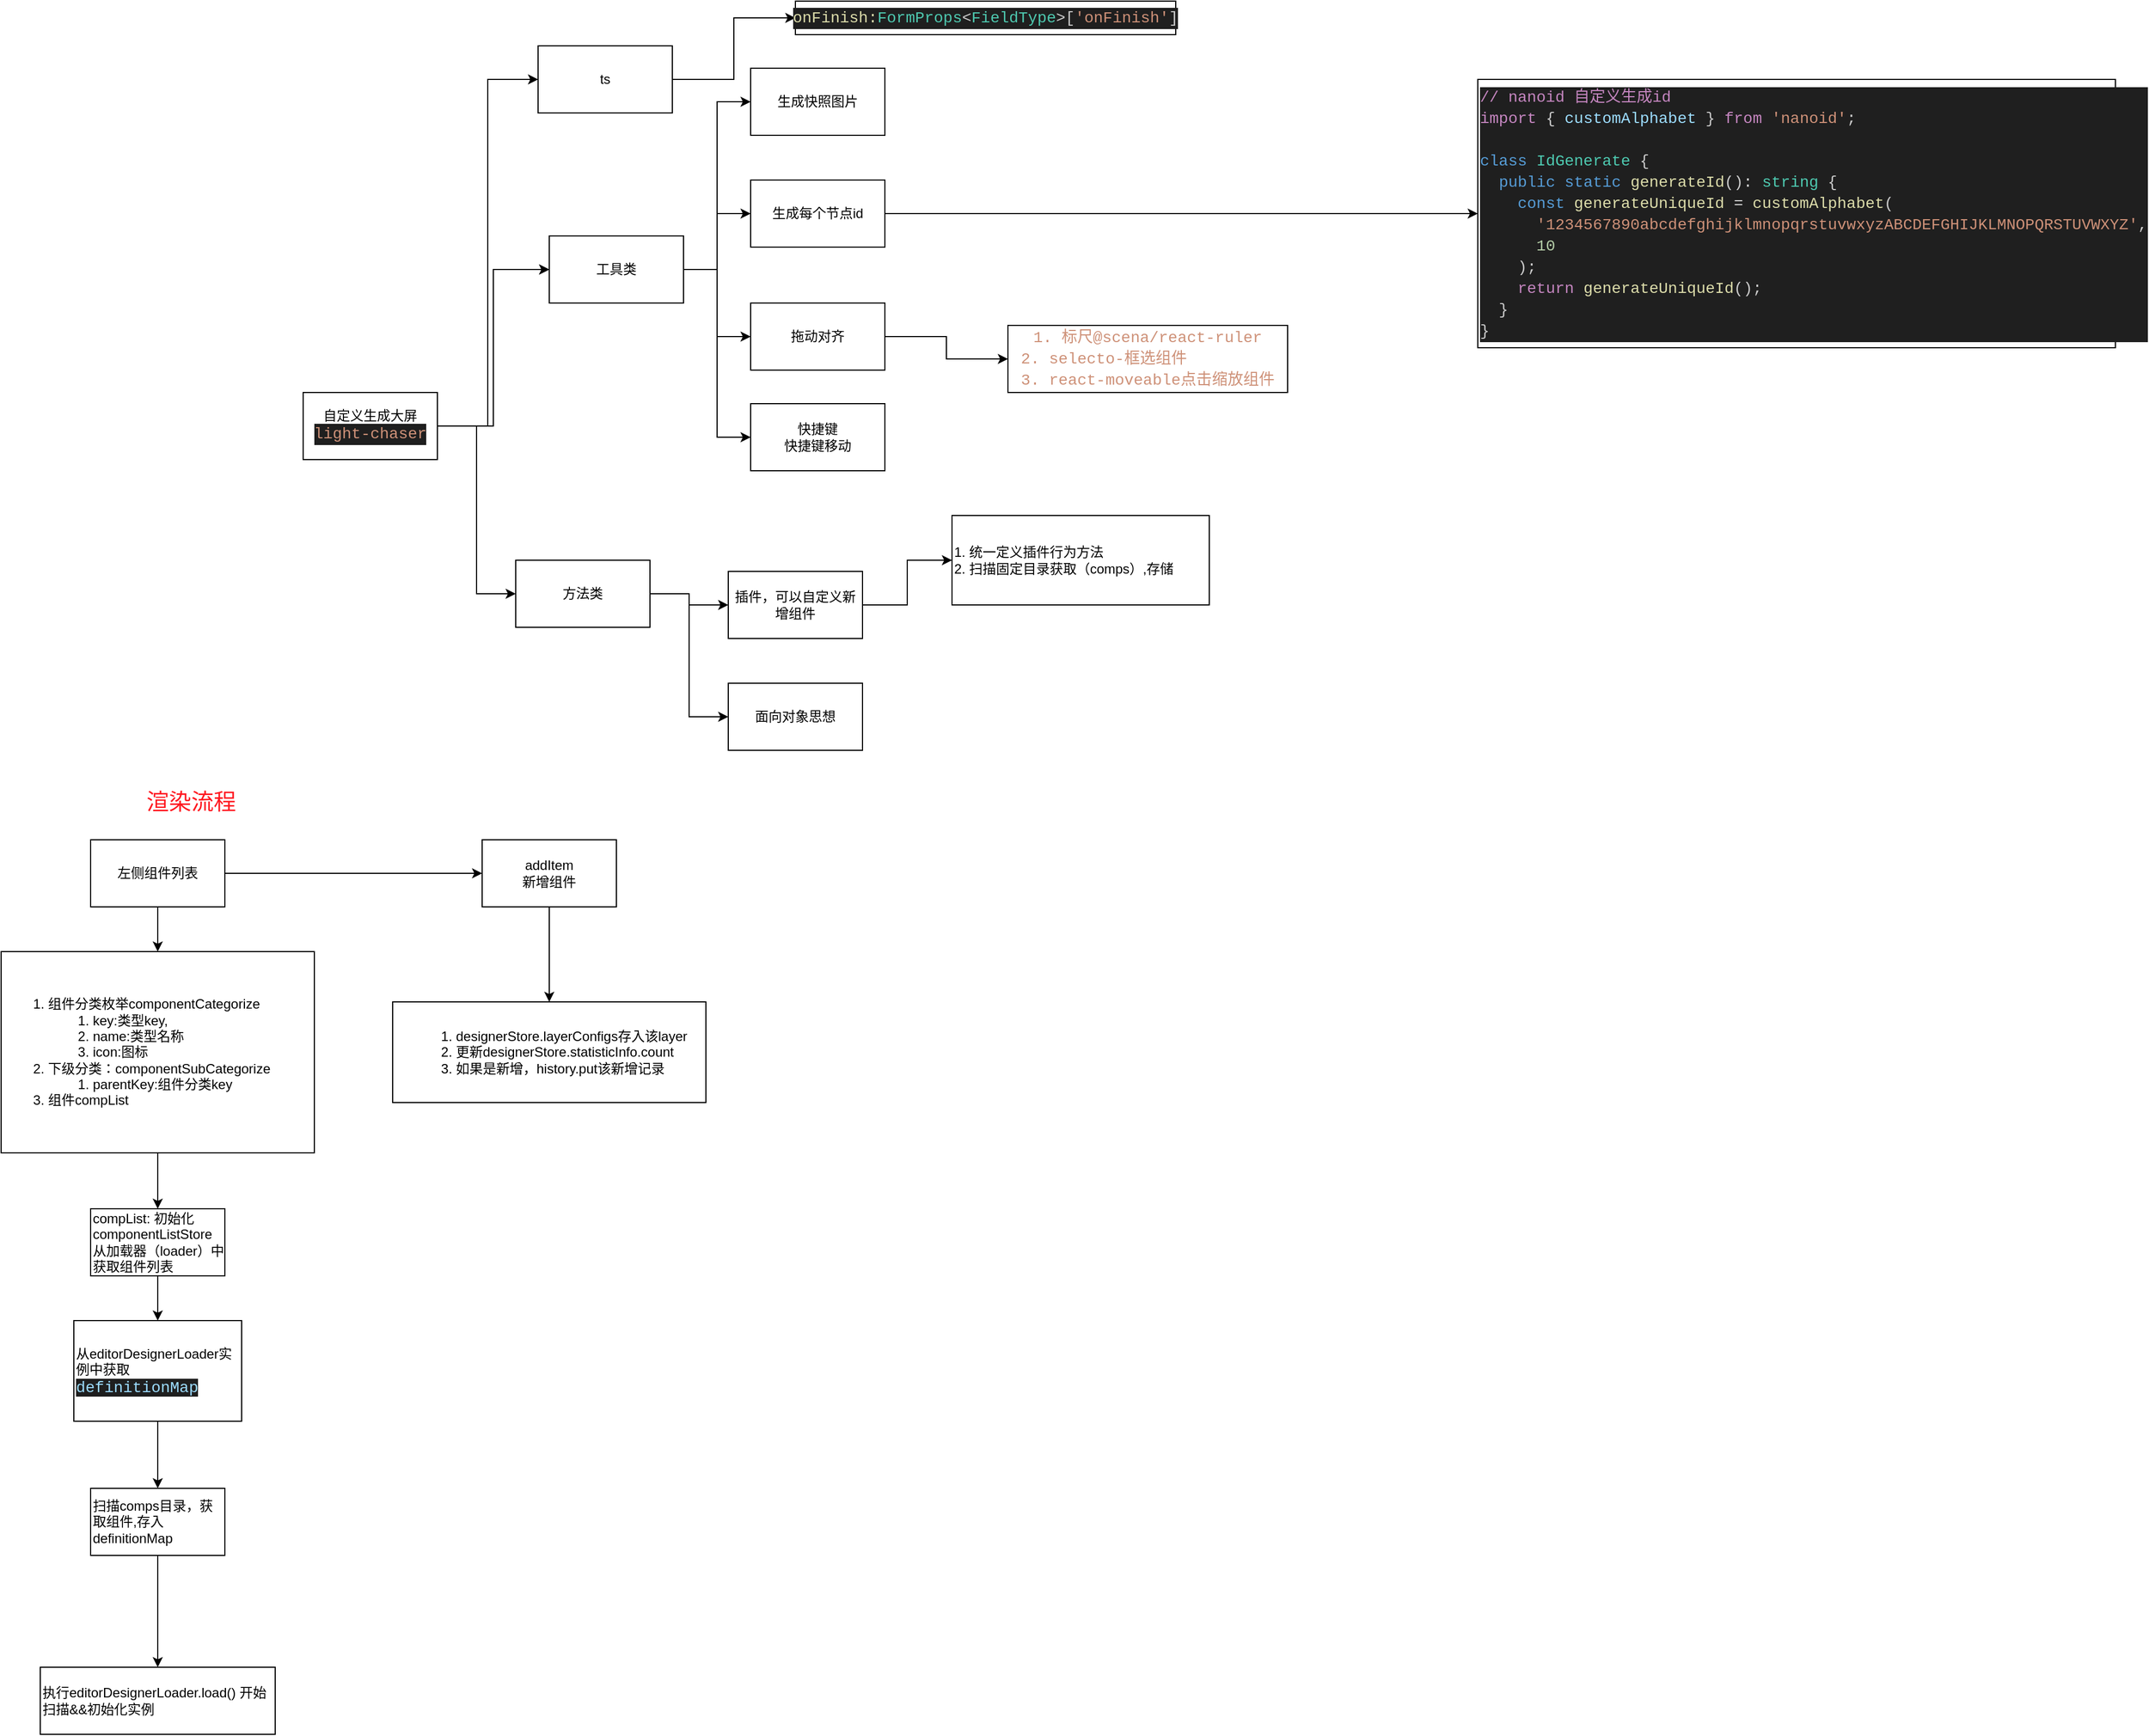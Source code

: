 <mxfile version="24.2.2" type="github">
  <diagram name="第 1 页" id="xjVnb_RPWGceHSpKGE1W">
    <mxGraphModel dx="2183" dy="728" grid="1" gridSize="10" guides="1" tooltips="1" connect="1" arrows="1" fold="1" page="1" pageScale="1" pageWidth="827" pageHeight="1169" math="0" shadow="0">
      <root>
        <mxCell id="0" />
        <mxCell id="1" parent="0" />
        <mxCell id="zaRD39al7ec1TVudplAO-4" value="&lt;div style=&quot;background-color: rgb(31, 31, 31); font-family: Consolas, &amp;quot;Courier New&amp;quot;, monospace; font-size: 14px; line-height: 19px; white-space: pre;&quot;&gt;&lt;div style=&quot;&quot;&gt;&lt;font color=&quot;#c586c0&quot;&gt;// nanoid 自定义生成id&lt;/font&gt;&lt;/div&gt;&lt;div style=&quot;color: rgb(204, 204, 204);&quot;&gt;&lt;span style=&quot;color: #c586c0;&quot;&gt;import&lt;/span&gt; { &lt;span style=&quot;color: #9cdcfe;&quot;&gt;customAlphabet&lt;/span&gt; } &lt;span style=&quot;color: #c586c0;&quot;&gt;from&lt;/span&gt; &lt;span style=&quot;color: #ce9178;&quot;&gt;&#39;nanoid&#39;&lt;/span&gt;;&lt;/div&gt;&lt;font color=&quot;#cccccc&quot;&gt;&lt;br&gt;&lt;/font&gt;&lt;div style=&quot;color: rgb(204, 204, 204);&quot;&gt;&lt;span style=&quot;color: #569cd6;&quot;&gt;class&lt;/span&gt; &lt;span style=&quot;color: #4ec9b0;&quot;&gt;IdGenerate&lt;/span&gt; {&lt;/div&gt;&lt;div style=&quot;color: rgb(204, 204, 204);&quot;&gt;&amp;nbsp; &lt;span style=&quot;color: #569cd6;&quot;&gt;public&lt;/span&gt; &lt;span style=&quot;color: #569cd6;&quot;&gt;static&lt;/span&gt; &lt;span style=&quot;color: #dcdcaa;&quot;&gt;generateId&lt;/span&gt;()&lt;span style=&quot;color: #d4d4d4;&quot;&gt;:&lt;/span&gt; &lt;span style=&quot;color: #4ec9b0;&quot;&gt;string&lt;/span&gt; {&lt;/div&gt;&lt;div style=&quot;color: rgb(204, 204, 204);&quot;&gt;&amp;nbsp; &amp;nbsp; &lt;span style=&quot;color: #569cd6;&quot;&gt;const&lt;/span&gt; &lt;span style=&quot;color: #dcdcaa;&quot;&gt;generateUniqueId&lt;/span&gt; &lt;span style=&quot;color: #d4d4d4;&quot;&gt;=&lt;/span&gt; &lt;span style=&quot;color: #dcdcaa;&quot;&gt;customAlphabet&lt;/span&gt;(&lt;/div&gt;&lt;div style=&quot;color: rgb(204, 204, 204);&quot;&gt;&amp;nbsp; &amp;nbsp; &amp;nbsp; &lt;span style=&quot;color: #ce9178;&quot;&gt;&#39;1234567890abcdefghijklmnopqrstuvwxyzABCDEFGHIJKLMNOPQRSTUVWXYZ&#39;&lt;/span&gt;,&lt;/div&gt;&lt;div style=&quot;color: rgb(204, 204, 204);&quot;&gt;&amp;nbsp; &amp;nbsp; &amp;nbsp; &lt;span style=&quot;color: #b5cea8;&quot;&gt;10&lt;/span&gt;&lt;/div&gt;&lt;div style=&quot;color: rgb(204, 204, 204);&quot;&gt;&amp;nbsp; &amp;nbsp; );&lt;/div&gt;&lt;div style=&quot;color: rgb(204, 204, 204);&quot;&gt;&amp;nbsp; &amp;nbsp; &lt;span style=&quot;color: #c586c0;&quot;&gt;return&lt;/span&gt; &lt;span style=&quot;color: #dcdcaa;&quot;&gt;generateUniqueId&lt;/span&gt;();&lt;/div&gt;&lt;div style=&quot;color: rgb(204, 204, 204);&quot;&gt;&amp;nbsp; }&lt;/div&gt;&lt;div style=&quot;color: rgb(204, 204, 204);&quot;&gt;}&lt;/div&gt;&lt;/div&gt;" style="rounded=0;whiteSpace=wrap;html=1;fillStyle=dashed;align=left;" parent="1" vertex="1">
          <mxGeometry x="550" y="80" width="570" height="240" as="geometry" />
        </mxCell>
        <mxCell id="zaRD39al7ec1TVudplAO-10" style="edgeStyle=orthogonalEdgeStyle;rounded=0;orthogonalLoop=1;jettySize=auto;html=1;exitX=1;exitY=0.5;exitDx=0;exitDy=0;" parent="1" source="zaRD39al7ec1TVudplAO-5" target="zaRD39al7ec1TVudplAO-4" edge="1">
          <mxGeometry relative="1" as="geometry" />
        </mxCell>
        <mxCell id="zaRD39al7ec1TVudplAO-5" value="生成每个节点id" style="rounded=0;whiteSpace=wrap;html=1;" parent="1" vertex="1">
          <mxGeometry x="-100" y="170" width="120" height="60" as="geometry" />
        </mxCell>
        <mxCell id="VB5z-NFvOd_WM_3Mc0_m-7" style="edgeStyle=orthogonalEdgeStyle;rounded=0;orthogonalLoop=1;jettySize=auto;html=1;exitX=1;exitY=0.5;exitDx=0;exitDy=0;entryX=0;entryY=0.5;entryDx=0;entryDy=0;" parent="1" source="zaRD39al7ec1TVudplAO-6" target="VB5z-NFvOd_WM_3Mc0_m-5" edge="1">
          <mxGeometry relative="1" as="geometry" />
        </mxCell>
        <mxCell id="VB5z-NFvOd_WM_3Mc0_m-8" style="edgeStyle=orthogonalEdgeStyle;rounded=0;orthogonalLoop=1;jettySize=auto;html=1;exitX=1;exitY=0.5;exitDx=0;exitDy=0;entryX=0;entryY=0.5;entryDx=0;entryDy=0;" parent="1" source="zaRD39al7ec1TVudplAO-6" target="VB5z-NFvOd_WM_3Mc0_m-6" edge="1">
          <mxGeometry relative="1" as="geometry" />
        </mxCell>
        <mxCell id="VB5z-NFvOd_WM_3Mc0_m-16" style="edgeStyle=orthogonalEdgeStyle;rounded=0;orthogonalLoop=1;jettySize=auto;html=1;exitX=1;exitY=0.5;exitDx=0;exitDy=0;entryX=0;entryY=0.5;entryDx=0;entryDy=0;" parent="1" source="zaRD39al7ec1TVudplAO-6" target="VB5z-NFvOd_WM_3Mc0_m-13" edge="1">
          <mxGeometry relative="1" as="geometry" />
        </mxCell>
        <mxCell id="VB5z-NFvOd_WM_3Mc0_m-18" style="edgeStyle=orthogonalEdgeStyle;rounded=0;orthogonalLoop=1;jettySize=auto;html=1;exitX=1;exitY=0.5;exitDx=0;exitDy=0;entryX=0;entryY=0.5;entryDx=0;entryDy=0;" parent="1" source="VB5z-NFvOd_WM_3Mc0_m-5" target="VB5z-NFvOd_WM_3Mc0_m-17" edge="1">
          <mxGeometry relative="1" as="geometry" />
        </mxCell>
        <mxCell id="zaRD39al7ec1TVudplAO-6" value="自定义生成大屏&lt;br&gt;&lt;div style=&quot;color: rgb(204, 204, 204); background-color: rgb(31, 31, 31); font-family: Consolas, &amp;quot;Courier New&amp;quot;, monospace; font-size: 14px; line-height: 19px; white-space: pre;&quot;&gt;&lt;span style=&quot;color: #ce9178;&quot;&gt;light-chaser&lt;/span&gt;&lt;/div&gt;" style="rounded=0;whiteSpace=wrap;html=1;" parent="1" vertex="1">
          <mxGeometry x="-500" y="360" width="120" height="60" as="geometry" />
        </mxCell>
        <mxCell id="d37GSe6GkC_IbFh2dY1r-18" value="" style="edgeStyle=orthogonalEdgeStyle;rounded=0;orthogonalLoop=1;jettySize=auto;html=1;" edge="1" parent="1" source="VB5z-NFvOd_WM_3Mc0_m-2" target="d37GSe6GkC_IbFh2dY1r-17">
          <mxGeometry relative="1" as="geometry" />
        </mxCell>
        <mxCell id="VB5z-NFvOd_WM_3Mc0_m-2" value="拖动对齐" style="rounded=0;whiteSpace=wrap;html=1;" parent="1" vertex="1">
          <mxGeometry x="-100" y="280" width="120" height="60" as="geometry" />
        </mxCell>
        <mxCell id="d37GSe6GkC_IbFh2dY1r-20" value="" style="edgeStyle=orthogonalEdgeStyle;rounded=0;orthogonalLoop=1;jettySize=auto;html=1;" edge="1" parent="1" source="VB5z-NFvOd_WM_3Mc0_m-3" target="d37GSe6GkC_IbFh2dY1r-19">
          <mxGeometry relative="1" as="geometry" />
        </mxCell>
        <mxCell id="VB5z-NFvOd_WM_3Mc0_m-3" value="插件，可以自定义新增组件" style="rounded=0;whiteSpace=wrap;html=1;" parent="1" vertex="1">
          <mxGeometry x="-120" y="520" width="120" height="60" as="geometry" />
        </mxCell>
        <mxCell id="VB5z-NFvOd_WM_3Mc0_m-4" value="面向对象思想" style="rounded=0;whiteSpace=wrap;html=1;" parent="1" vertex="1">
          <mxGeometry x="-120" y="620" width="120" height="60" as="geometry" />
        </mxCell>
        <mxCell id="VB5z-NFvOd_WM_3Mc0_m-9" style="edgeStyle=orthogonalEdgeStyle;rounded=0;orthogonalLoop=1;jettySize=auto;html=1;exitX=1;exitY=0.5;exitDx=0;exitDy=0;entryX=0;entryY=0.5;entryDx=0;entryDy=0;" parent="1" source="VB5z-NFvOd_WM_3Mc0_m-5" target="zaRD39al7ec1TVudplAO-5" edge="1">
          <mxGeometry relative="1" as="geometry" />
        </mxCell>
        <mxCell id="VB5z-NFvOd_WM_3Mc0_m-10" style="edgeStyle=orthogonalEdgeStyle;rounded=0;orthogonalLoop=1;jettySize=auto;html=1;exitX=1;exitY=0.5;exitDx=0;exitDy=0;entryX=0;entryY=0.5;entryDx=0;entryDy=0;" parent="1" source="VB5z-NFvOd_WM_3Mc0_m-5" target="VB5z-NFvOd_WM_3Mc0_m-2" edge="1">
          <mxGeometry relative="1" as="geometry" />
        </mxCell>
        <mxCell id="VB5z-NFvOd_WM_3Mc0_m-11" style="edgeStyle=orthogonalEdgeStyle;rounded=0;orthogonalLoop=1;jettySize=auto;html=1;exitX=1;exitY=0.5;exitDx=0;exitDy=0;entryX=0;entryY=0.5;entryDx=0;entryDy=0;" parent="1" source="VB5z-NFvOd_WM_3Mc0_m-6" target="VB5z-NFvOd_WM_3Mc0_m-3" edge="1">
          <mxGeometry relative="1" as="geometry" />
        </mxCell>
        <mxCell id="VB5z-NFvOd_WM_3Mc0_m-12" style="edgeStyle=orthogonalEdgeStyle;rounded=0;orthogonalLoop=1;jettySize=auto;html=1;exitX=1;exitY=0.5;exitDx=0;exitDy=0;entryX=0;entryY=0.5;entryDx=0;entryDy=0;" parent="1" source="VB5z-NFvOd_WM_3Mc0_m-6" target="VB5z-NFvOd_WM_3Mc0_m-4" edge="1">
          <mxGeometry relative="1" as="geometry" />
        </mxCell>
        <mxCell id="VB5z-NFvOd_WM_3Mc0_m-6" value="方法类" style="rounded=0;whiteSpace=wrap;html=1;" parent="1" vertex="1">
          <mxGeometry x="-310" y="510" width="120" height="60" as="geometry" />
        </mxCell>
        <mxCell id="VB5z-NFvOd_WM_3Mc0_m-15" style="edgeStyle=orthogonalEdgeStyle;rounded=0;orthogonalLoop=1;jettySize=auto;html=1;exitX=1;exitY=0.5;exitDx=0;exitDy=0;entryX=0;entryY=0.5;entryDx=0;entryDy=0;" parent="1" source="VB5z-NFvOd_WM_3Mc0_m-13" target="VB5z-NFvOd_WM_3Mc0_m-14" edge="1">
          <mxGeometry relative="1" as="geometry" />
        </mxCell>
        <mxCell id="VB5z-NFvOd_WM_3Mc0_m-13" value="ts" style="rounded=0;whiteSpace=wrap;html=1;" parent="1" vertex="1">
          <mxGeometry x="-290" y="50" width="120" height="60" as="geometry" />
        </mxCell>
        <mxCell id="VB5z-NFvOd_WM_3Mc0_m-14" value="&lt;div style=&quot;color: rgb(204, 204, 204); background-color: rgb(31, 31, 31); font-family: Consolas, &amp;quot;Courier New&amp;quot;, monospace; font-size: 14px; line-height: 19px; white-space: pre;&quot;&gt;&lt;span style=&quot;color: rgb(220, 220, 170);&quot;&gt;onFinish:&lt;/span&gt;&lt;span style=&quot;color: #4ec9b0;&quot;&gt;FormProps&lt;/span&gt;&amp;lt;&lt;span style=&quot;color: #4ec9b0;&quot;&gt;FieldType&lt;/span&gt;&amp;gt;[&lt;span style=&quot;color: #ce9178;&quot;&gt;&#39;onFinish&#39;&lt;/span&gt;]&lt;/div&gt;" style="rounded=0;whiteSpace=wrap;html=1;" parent="1" vertex="1">
          <mxGeometry x="-60" y="10" width="340" height="30" as="geometry" />
        </mxCell>
        <mxCell id="VB5z-NFvOd_WM_3Mc0_m-17" value="生成快照图片" style="rounded=0;whiteSpace=wrap;html=1;" parent="1" vertex="1">
          <mxGeometry x="-100" y="70" width="120" height="60" as="geometry" />
        </mxCell>
        <mxCell id="VB5z-NFvOd_WM_3Mc0_m-19" value="" style="edgeStyle=orthogonalEdgeStyle;rounded=0;orthogonalLoop=1;jettySize=auto;html=1;exitX=1;exitY=0.5;exitDx=0;exitDy=0;entryX=0;entryY=0.5;entryDx=0;entryDy=0;" parent="1" source="zaRD39al7ec1TVudplAO-6" target="VB5z-NFvOd_WM_3Mc0_m-5" edge="1">
          <mxGeometry relative="1" as="geometry">
            <mxPoint x="-380" y="390" as="sourcePoint" />
            <mxPoint x="-100" y="100" as="targetPoint" />
          </mxGeometry>
        </mxCell>
        <mxCell id="VB5z-NFvOd_WM_3Mc0_m-21" style="edgeStyle=orthogonalEdgeStyle;rounded=0;orthogonalLoop=1;jettySize=auto;html=1;exitX=1;exitY=0.5;exitDx=0;exitDy=0;entryX=0;entryY=0.5;entryDx=0;entryDy=0;" parent="1" source="VB5z-NFvOd_WM_3Mc0_m-5" target="VB5z-NFvOd_WM_3Mc0_m-20" edge="1">
          <mxGeometry relative="1" as="geometry" />
        </mxCell>
        <mxCell id="VB5z-NFvOd_WM_3Mc0_m-5" value="工具类" style="rounded=0;whiteSpace=wrap;html=1;" parent="1" vertex="1">
          <mxGeometry x="-280" y="220" width="120" height="60" as="geometry" />
        </mxCell>
        <mxCell id="VB5z-NFvOd_WM_3Mc0_m-20" value="快捷键&lt;br&gt;快捷键移动" style="rounded=0;whiteSpace=wrap;html=1;" parent="1" vertex="1">
          <mxGeometry x="-100" y="370" width="120" height="60" as="geometry" />
        </mxCell>
        <mxCell id="d37GSe6GkC_IbFh2dY1r-1" value="&lt;font color=&quot;#ff171f&quot; style=&quot;font-size: 20px;&quot;&gt;渲染流程&lt;/font&gt;" style="text;html=1;align=center;verticalAlign=middle;whiteSpace=wrap;rounded=0;" vertex="1" parent="1">
          <mxGeometry x="-660" y="710" width="120" height="30" as="geometry" />
        </mxCell>
        <mxCell id="d37GSe6GkC_IbFh2dY1r-4" value="" style="edgeStyle=orthogonalEdgeStyle;rounded=0;orthogonalLoop=1;jettySize=auto;html=1;" edge="1" parent="1" source="d37GSe6GkC_IbFh2dY1r-2" target="d37GSe6GkC_IbFh2dY1r-3">
          <mxGeometry relative="1" as="geometry" />
        </mxCell>
        <mxCell id="d37GSe6GkC_IbFh2dY1r-14" value="" style="edgeStyle=orthogonalEdgeStyle;rounded=0;orthogonalLoop=1;jettySize=auto;html=1;" edge="1" parent="1" source="d37GSe6GkC_IbFh2dY1r-2" target="d37GSe6GkC_IbFh2dY1r-13">
          <mxGeometry relative="1" as="geometry" />
        </mxCell>
        <mxCell id="d37GSe6GkC_IbFh2dY1r-2" value="左侧组件列表" style="rounded=0;whiteSpace=wrap;html=1;" vertex="1" parent="1">
          <mxGeometry x="-690" y="760" width="120" height="60" as="geometry" />
        </mxCell>
        <mxCell id="d37GSe6GkC_IbFh2dY1r-6" value="" style="edgeStyle=orthogonalEdgeStyle;rounded=0;orthogonalLoop=1;jettySize=auto;html=1;" edge="1" parent="1" source="d37GSe6GkC_IbFh2dY1r-3" target="d37GSe6GkC_IbFh2dY1r-5">
          <mxGeometry relative="1" as="geometry" />
        </mxCell>
        <mxCell id="d37GSe6GkC_IbFh2dY1r-3" value="&lt;ol&gt;&lt;li&gt;组件分类枚举componentCategorize&lt;/li&gt;&lt;ol&gt;&lt;li&gt;key:类型key,&lt;/li&gt;&lt;li&gt;name:类型名称&lt;/li&gt;&lt;li&gt;icon:图标&lt;/li&gt;&lt;/ol&gt;&lt;li&gt;&lt;span style=&quot;background-color: initial;&quot;&gt;下级分类：componentSubCategorize&lt;/span&gt;&lt;/li&gt;&lt;ol&gt;&lt;li&gt;parentKey:组件分类key&lt;/li&gt;&lt;/ol&gt;&lt;li&gt;组件compList&lt;/li&gt;&lt;/ol&gt;" style="whiteSpace=wrap;html=1;rounded=0;align=left;" vertex="1" parent="1">
          <mxGeometry x="-770" y="860" width="280" height="180" as="geometry" />
        </mxCell>
        <mxCell id="d37GSe6GkC_IbFh2dY1r-8" value="" style="edgeStyle=orthogonalEdgeStyle;rounded=0;orthogonalLoop=1;jettySize=auto;html=1;" edge="1" parent="1" source="d37GSe6GkC_IbFh2dY1r-5" target="d37GSe6GkC_IbFh2dY1r-7">
          <mxGeometry relative="1" as="geometry" />
        </mxCell>
        <mxCell id="d37GSe6GkC_IbFh2dY1r-5" value="compList: 初始化componentListStore&lt;br&gt;从加载器（loader）中获取组件列表" style="whiteSpace=wrap;html=1;align=left;rounded=0;" vertex="1" parent="1">
          <mxGeometry x="-690" y="1090" width="120" height="60" as="geometry" />
        </mxCell>
        <mxCell id="d37GSe6GkC_IbFh2dY1r-10" value="" style="edgeStyle=orthogonalEdgeStyle;rounded=0;orthogonalLoop=1;jettySize=auto;html=1;" edge="1" parent="1" source="d37GSe6GkC_IbFh2dY1r-7" target="d37GSe6GkC_IbFh2dY1r-9">
          <mxGeometry relative="1" as="geometry" />
        </mxCell>
        <mxCell id="d37GSe6GkC_IbFh2dY1r-7" value="从editorDesignerLoader实例中获取&lt;span style=&quot;color: rgb(156, 220, 254); background-color: rgb(31, 31, 31); font-family: Consolas, &amp;quot;Courier New&amp;quot;, monospace; font-size: 14px; white-space: pre;&quot;&gt;definitionMap&lt;/span&gt;" style="whiteSpace=wrap;html=1;align=left;rounded=0;" vertex="1" parent="1">
          <mxGeometry x="-705" y="1190" width="150" height="90" as="geometry" />
        </mxCell>
        <mxCell id="d37GSe6GkC_IbFh2dY1r-12" value="" style="edgeStyle=orthogonalEdgeStyle;rounded=0;orthogonalLoop=1;jettySize=auto;html=1;" edge="1" parent="1" source="d37GSe6GkC_IbFh2dY1r-9" target="d37GSe6GkC_IbFh2dY1r-11">
          <mxGeometry relative="1" as="geometry" />
        </mxCell>
        <mxCell id="d37GSe6GkC_IbFh2dY1r-9" value="扫描comps目录，获取组件,存入definitionMap" style="whiteSpace=wrap;html=1;align=left;rounded=0;" vertex="1" parent="1">
          <mxGeometry x="-690" y="1340" width="120" height="60" as="geometry" />
        </mxCell>
        <mxCell id="d37GSe6GkC_IbFh2dY1r-11" value="执行editorDesignerLoader.load() 开始扫描&amp;amp;&amp;amp;初始化实例" style="whiteSpace=wrap;html=1;align=left;rounded=0;" vertex="1" parent="1">
          <mxGeometry x="-735" y="1500" width="210" height="60" as="geometry" />
        </mxCell>
        <mxCell id="d37GSe6GkC_IbFh2dY1r-16" value="" style="edgeStyle=orthogonalEdgeStyle;rounded=0;orthogonalLoop=1;jettySize=auto;html=1;" edge="1" parent="1" source="d37GSe6GkC_IbFh2dY1r-13" target="d37GSe6GkC_IbFh2dY1r-15">
          <mxGeometry relative="1" as="geometry" />
        </mxCell>
        <mxCell id="d37GSe6GkC_IbFh2dY1r-13" value="addItem&lt;br&gt;新增组件" style="whiteSpace=wrap;html=1;rounded=0;" vertex="1" parent="1">
          <mxGeometry x="-340" y="760" width="120" height="60" as="geometry" />
        </mxCell>
        <mxCell id="d37GSe6GkC_IbFh2dY1r-15" value="&lt;ol&gt;&lt;li&gt;designerStore.layerConfigs存入该layer&lt;/li&gt;&lt;li style=&quot;text-align: left;&quot;&gt;更新designerStore.statisticInfo.count&lt;/li&gt;&lt;li style=&quot;text-align: left;&quot;&gt;如果是新增，history.put该新增记录&lt;/li&gt;&lt;/ol&gt;" style="whiteSpace=wrap;html=1;rounded=0;" vertex="1" parent="1">
          <mxGeometry x="-420" y="905" width="280" height="90" as="geometry" />
        </mxCell>
        <mxCell id="d37GSe6GkC_IbFh2dY1r-17" value="&lt;div style=&quot;color: rgb(204, 204, 204); font-family: Consolas, &amp;quot;Courier New&amp;quot;, monospace; font-size: 14px; line-height: 19px; white-space: pre;&quot;&gt;&lt;span style=&quot;color: rgb(206, 145, 120); background-color: rgb(255, 255, 255);&quot;&gt;1. 标尺@scena/react-ruler&lt;/span&gt;&lt;/div&gt;&lt;div style=&quot;text-align: left; color: rgb(204, 204, 204); font-family: Consolas, &amp;quot;Courier New&amp;quot;, monospace; font-size: 14px; line-height: 19px; white-space: pre;&quot;&gt;&lt;span style=&quot;color: rgb(206, 145, 120); background-color: rgb(255, 255, 255);&quot;&gt;2. selecto-框选组件&lt;/span&gt;&lt;/div&gt;&lt;div style=&quot;text-align: left; color: rgb(204, 204, 204); font-family: Consolas, &amp;quot;Courier New&amp;quot;, monospace; font-size: 14px; line-height: 19px; white-space: pre;&quot;&gt;&lt;span style=&quot;color: rgb(206, 145, 120); background-color: rgb(255, 255, 255);&quot;&gt;3. react-moveable点击缩放组件&lt;/span&gt;&lt;/div&gt;" style="whiteSpace=wrap;html=1;rounded=0;" vertex="1" parent="1">
          <mxGeometry x="130" y="300" width="250" height="60" as="geometry" />
        </mxCell>
        <mxCell id="d37GSe6GkC_IbFh2dY1r-19" value="1. 统一定义插件行为方法&lt;div&gt;2. 扫描固定目录获取（comps）,存储&lt;/div&gt;" style="whiteSpace=wrap;html=1;rounded=0;align=left;" vertex="1" parent="1">
          <mxGeometry x="80" y="470" width="230" height="80" as="geometry" />
        </mxCell>
      </root>
    </mxGraphModel>
  </diagram>
</mxfile>
